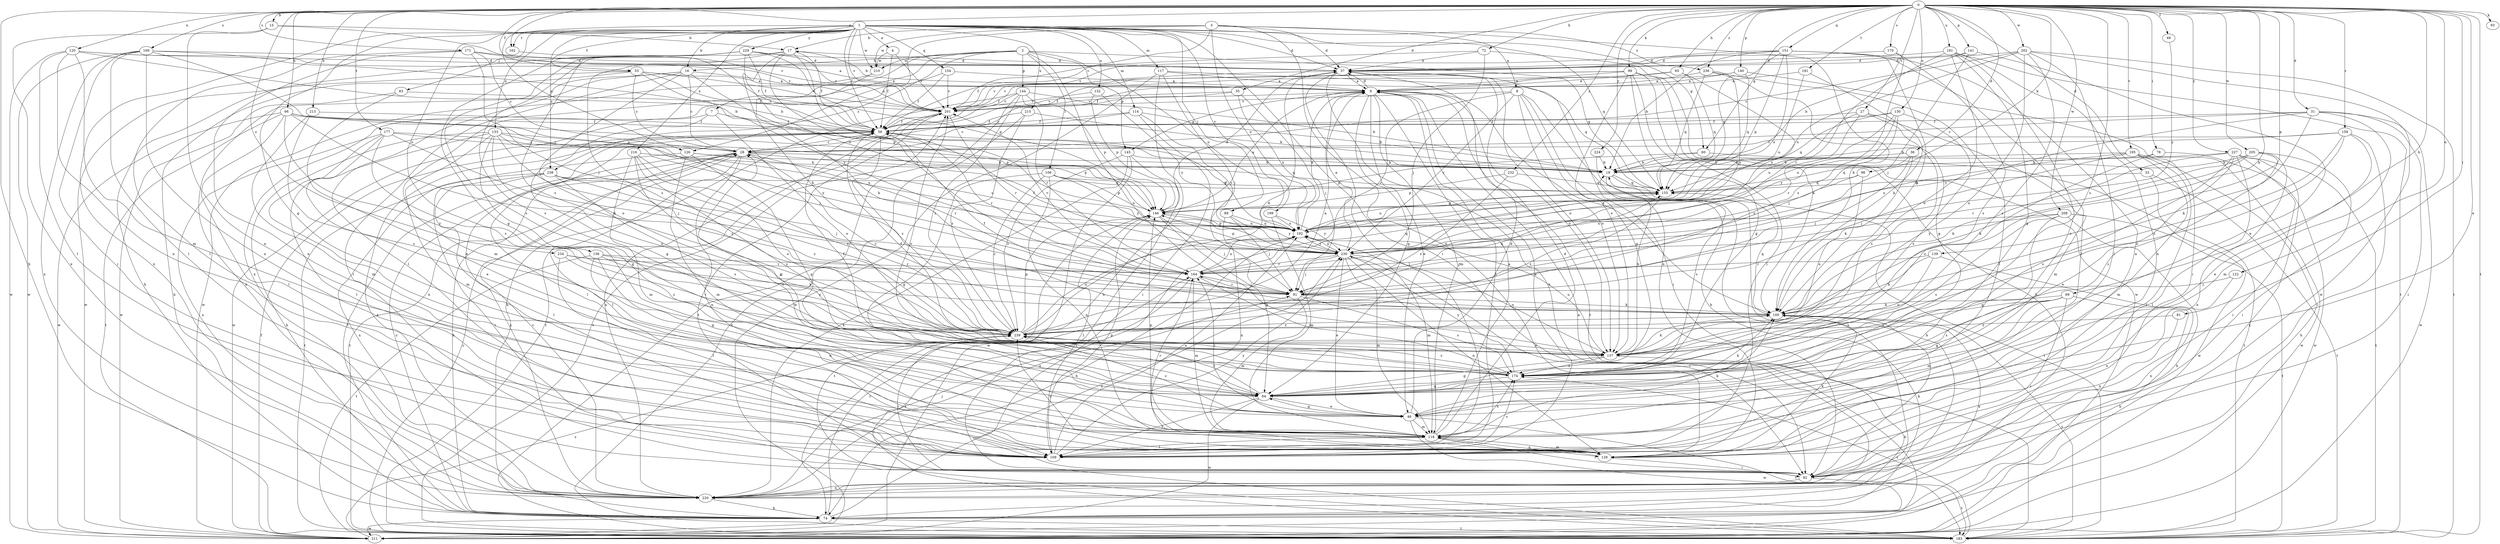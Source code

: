 strict digraph  {
0;
1;
2;
3;
4;
7;
8;
9;
15;
16;
17;
18;
27;
28;
31;
33;
35;
36;
37;
46;
48;
53;
56;
60;
64;
65;
66;
69;
72;
74;
78;
81;
82;
83;
89;
91;
93;
96;
99;
100;
106;
109;
114;
117;
118;
120;
122;
126;
128;
130;
132;
133;
136;
137;
139;
140;
141;
144;
145;
146;
151;
154;
155;
158;
162;
164;
169;
170;
171;
174;
177;
181;
183;
191;
192;
195;
199;
201;
202;
205;
208;
210;
211;
213;
215;
216;
220;
224;
227;
229;
230;
232;
234;
236;
238;
239;
0 -> 15  [label=b];
0 -> 27  [label=c];
0 -> 31  [label=d];
0 -> 33  [label=d];
0 -> 35  [label=d];
0 -> 36  [label=d];
0 -> 46  [label=e];
0 -> 48  [label=f];
0 -> 53  [label=f];
0 -> 60  [label=g];
0 -> 65  [label=h];
0 -> 66  [label=h];
0 -> 69  [label=h];
0 -> 72  [label=h];
0 -> 74  [label=h];
0 -> 78  [label=i];
0 -> 81  [label=i];
0 -> 93  [label=k];
0 -> 96  [label=k];
0 -> 99  [label=k];
0 -> 100  [label=k];
0 -> 120  [label=n];
0 -> 122  [label=n];
0 -> 130  [label=o];
0 -> 139  [label=p];
0 -> 140  [label=p];
0 -> 141  [label=p];
0 -> 151  [label=q];
0 -> 158  [label=r];
0 -> 162  [label=r];
0 -> 169  [label=s];
0 -> 170  [label=s];
0 -> 171  [label=s];
0 -> 174  [label=s];
0 -> 177  [label=t];
0 -> 181  [label=t];
0 -> 183  [label=t];
0 -> 191  [label=u];
0 -> 195  [label=v];
0 -> 202  [label=w];
0 -> 205  [label=w];
0 -> 208  [label=w];
0 -> 213  [label=x];
0 -> 224  [label=y];
0 -> 227  [label=y];
0 -> 232  [label=z];
0 -> 234  [label=z];
0 -> 236  [label=z];
1 -> 4  [label=a];
1 -> 16  [label=b];
1 -> 37  [label=d];
1 -> 53  [label=f];
1 -> 56  [label=f];
1 -> 60  [label=g];
1 -> 64  [label=g];
1 -> 82  [label=i];
1 -> 83  [label=j];
1 -> 89  [label=j];
1 -> 114  [label=m];
1 -> 117  [label=m];
1 -> 126  [label=n];
1 -> 132  [label=o];
1 -> 133  [label=o];
1 -> 136  [label=o];
1 -> 154  [label=q];
1 -> 155  [label=q];
1 -> 162  [label=r];
1 -> 199  [label=v];
1 -> 201  [label=v];
1 -> 210  [label=w];
1 -> 215  [label=x];
1 -> 216  [label=x];
1 -> 220  [label=x];
1 -> 229  [label=y];
1 -> 236  [label=z];
1 -> 238  [label=z];
2 -> 7  [label=a];
2 -> 16  [label=b];
2 -> 106  [label=l];
2 -> 137  [label=o];
2 -> 144  [label=p];
2 -> 145  [label=p];
2 -> 155  [label=q];
2 -> 192  [label=u];
2 -> 210  [label=w];
2 -> 220  [label=x];
2 -> 238  [label=z];
3 -> 8  [label=a];
3 -> 17  [label=b];
3 -> 37  [label=d];
3 -> 100  [label=k];
3 -> 126  [label=n];
3 -> 128  [label=n];
3 -> 192  [label=u];
3 -> 201  [label=v];
3 -> 210  [label=w];
4 -> 56  [label=f];
4 -> 201  [label=v];
4 -> 210  [label=w];
7 -> 56  [label=f];
7 -> 64  [label=g];
7 -> 137  [label=o];
7 -> 211  [label=w];
8 -> 64  [label=g];
8 -> 74  [label=h];
8 -> 82  [label=i];
8 -> 137  [label=o];
8 -> 164  [label=r];
8 -> 201  [label=v];
8 -> 230  [label=y];
9 -> 17  [label=b];
9 -> 37  [label=d];
9 -> 46  [label=e];
9 -> 64  [label=g];
9 -> 100  [label=k];
9 -> 109  [label=l];
9 -> 118  [label=m];
9 -> 137  [label=o];
9 -> 145  [label=p];
9 -> 183  [label=t];
9 -> 201  [label=v];
15 -> 17  [label=b];
15 -> 128  [label=n];
15 -> 201  [label=v];
15 -> 220  [label=x];
16 -> 9  [label=a];
16 -> 28  [label=c];
16 -> 82  [label=i];
16 -> 109  [label=l];
16 -> 137  [label=o];
16 -> 146  [label=p];
16 -> 220  [label=x];
17 -> 37  [label=d];
17 -> 56  [label=f];
17 -> 100  [label=k];
17 -> 164  [label=r];
17 -> 174  [label=s];
17 -> 192  [label=u];
17 -> 239  [label=z];
18 -> 155  [label=q];
18 -> 174  [label=s];
18 -> 183  [label=t];
27 -> 56  [label=f];
27 -> 118  [label=m];
27 -> 164  [label=r];
27 -> 174  [label=s];
27 -> 192  [label=u];
28 -> 18  [label=b];
28 -> 74  [label=h];
28 -> 109  [label=l];
28 -> 128  [label=n];
28 -> 155  [label=q];
28 -> 164  [label=r];
28 -> 183  [label=t];
28 -> 220  [label=x];
31 -> 28  [label=c];
31 -> 56  [label=f];
31 -> 82  [label=i];
31 -> 100  [label=k];
31 -> 118  [label=m];
31 -> 211  [label=w];
31 -> 230  [label=y];
33 -> 155  [label=q];
33 -> 183  [label=t];
33 -> 211  [label=w];
35 -> 28  [label=c];
35 -> 91  [label=j];
35 -> 192  [label=u];
35 -> 201  [label=v];
36 -> 18  [label=b];
36 -> 91  [label=j];
36 -> 100  [label=k];
36 -> 155  [label=q];
37 -> 9  [label=a];
37 -> 109  [label=l];
37 -> 128  [label=n];
37 -> 137  [label=o];
37 -> 201  [label=v];
37 -> 220  [label=x];
46 -> 28  [label=c];
46 -> 37  [label=d];
46 -> 64  [label=g];
46 -> 118  [label=m];
46 -> 164  [label=r];
46 -> 183  [label=t];
46 -> 211  [label=w];
46 -> 239  [label=z];
48 -> 230  [label=y];
53 -> 9  [label=a];
53 -> 28  [label=c];
53 -> 56  [label=f];
53 -> 74  [label=h];
53 -> 201  [label=v];
53 -> 211  [label=w];
53 -> 230  [label=y];
56 -> 28  [label=c];
56 -> 109  [label=l];
56 -> 164  [label=r];
56 -> 220  [label=x];
56 -> 239  [label=z];
60 -> 18  [label=b];
60 -> 146  [label=p];
60 -> 183  [label=t];
64 -> 46  [label=e];
64 -> 100  [label=k];
64 -> 109  [label=l];
64 -> 211  [label=w];
64 -> 239  [label=z];
65 -> 9  [label=a];
65 -> 56  [label=f];
65 -> 155  [label=q];
65 -> 230  [label=y];
66 -> 56  [label=f];
66 -> 91  [label=j];
66 -> 100  [label=k];
66 -> 109  [label=l];
66 -> 146  [label=p];
66 -> 183  [label=t];
66 -> 211  [label=w];
66 -> 239  [label=z];
69 -> 64  [label=g];
69 -> 74  [label=h];
69 -> 82  [label=i];
69 -> 100  [label=k];
69 -> 118  [label=m];
69 -> 137  [label=o];
69 -> 174  [label=s];
72 -> 37  [label=d];
72 -> 56  [label=f];
72 -> 91  [label=j];
72 -> 211  [label=w];
74 -> 28  [label=c];
74 -> 56  [label=f];
74 -> 164  [label=r];
74 -> 183  [label=t];
74 -> 211  [label=w];
74 -> 230  [label=y];
78 -> 18  [label=b];
78 -> 137  [label=o];
78 -> 211  [label=w];
81 -> 128  [label=n];
81 -> 239  [label=z];
82 -> 100  [label=k];
82 -> 183  [label=t];
82 -> 201  [label=v];
82 -> 220  [label=x];
83 -> 46  [label=e];
83 -> 201  [label=v];
83 -> 211  [label=w];
89 -> 91  [label=j];
89 -> 128  [label=n];
89 -> 192  [label=u];
89 -> 230  [label=y];
91 -> 100  [label=k];
91 -> 118  [label=m];
91 -> 155  [label=q];
91 -> 164  [label=r];
91 -> 174  [label=s];
96 -> 137  [label=o];
96 -> 155  [label=q];
96 -> 230  [label=y];
99 -> 9  [label=a];
99 -> 56  [label=f];
99 -> 64  [label=g];
99 -> 74  [label=h];
99 -> 100  [label=k];
99 -> 109  [label=l];
99 -> 137  [label=o];
99 -> 201  [label=v];
100 -> 56  [label=f];
100 -> 155  [label=q];
100 -> 183  [label=t];
100 -> 220  [label=x];
100 -> 239  [label=z];
106 -> 64  [label=g];
106 -> 128  [label=n];
106 -> 146  [label=p];
106 -> 155  [label=q];
106 -> 230  [label=y];
106 -> 239  [label=z];
109 -> 9  [label=a];
109 -> 146  [label=p];
109 -> 174  [label=s];
109 -> 192  [label=u];
109 -> 230  [label=y];
114 -> 18  [label=b];
114 -> 28  [label=c];
114 -> 56  [label=f];
114 -> 82  [label=i];
114 -> 230  [label=y];
117 -> 9  [label=a];
117 -> 74  [label=h];
117 -> 91  [label=j];
117 -> 155  [label=q];
117 -> 211  [label=w];
118 -> 9  [label=a];
118 -> 37  [label=d];
118 -> 82  [label=i];
118 -> 100  [label=k];
118 -> 109  [label=l];
118 -> 128  [label=n];
118 -> 146  [label=p];
118 -> 164  [label=r];
118 -> 174  [label=s];
120 -> 9  [label=a];
120 -> 18  [label=b];
120 -> 37  [label=d];
120 -> 109  [label=l];
120 -> 118  [label=m];
120 -> 128  [label=n];
120 -> 211  [label=w];
122 -> 91  [label=j];
122 -> 128  [label=n];
126 -> 18  [label=b];
126 -> 64  [label=g];
126 -> 118  [label=m];
126 -> 183  [label=t];
126 -> 192  [label=u];
128 -> 82  [label=i];
128 -> 100  [label=k];
128 -> 118  [label=m];
128 -> 239  [label=z];
130 -> 56  [label=f];
130 -> 91  [label=j];
130 -> 155  [label=q];
130 -> 174  [label=s];
130 -> 192  [label=u];
130 -> 230  [label=y];
132 -> 146  [label=p];
132 -> 201  [label=v];
132 -> 230  [label=y];
133 -> 28  [label=c];
133 -> 64  [label=g];
133 -> 74  [label=h];
133 -> 109  [label=l];
133 -> 118  [label=m];
133 -> 137  [label=o];
133 -> 146  [label=p];
133 -> 192  [label=u];
133 -> 239  [label=z];
136 -> 64  [label=g];
136 -> 91  [label=j];
136 -> 128  [label=n];
136 -> 164  [label=r];
136 -> 183  [label=t];
136 -> 239  [label=z];
137 -> 18  [label=b];
137 -> 56  [label=f];
137 -> 64  [label=g];
137 -> 74  [label=h];
137 -> 100  [label=k];
137 -> 174  [label=s];
137 -> 192  [label=u];
139 -> 100  [label=k];
139 -> 137  [label=o];
139 -> 164  [label=r];
139 -> 220  [label=x];
140 -> 9  [label=a];
140 -> 56  [label=f];
140 -> 82  [label=i];
140 -> 155  [label=q];
141 -> 18  [label=b];
141 -> 37  [label=d];
141 -> 46  [label=e];
141 -> 91  [label=j];
144 -> 18  [label=b];
144 -> 74  [label=h];
144 -> 146  [label=p];
144 -> 164  [label=r];
144 -> 183  [label=t];
144 -> 201  [label=v];
144 -> 239  [label=z];
145 -> 18  [label=b];
145 -> 183  [label=t];
145 -> 211  [label=w];
145 -> 220  [label=x];
145 -> 239  [label=z];
146 -> 9  [label=a];
146 -> 37  [label=d];
146 -> 64  [label=g];
146 -> 91  [label=j];
146 -> 109  [label=l];
146 -> 183  [label=t];
146 -> 192  [label=u];
151 -> 18  [label=b];
151 -> 37  [label=d];
151 -> 100  [label=k];
151 -> 109  [label=l];
151 -> 128  [label=n];
151 -> 146  [label=p];
151 -> 155  [label=q];
151 -> 192  [label=u];
151 -> 201  [label=v];
154 -> 9  [label=a];
154 -> 56  [label=f];
154 -> 118  [label=m];
154 -> 201  [label=v];
155 -> 146  [label=p];
155 -> 192  [label=u];
155 -> 239  [label=z];
158 -> 18  [label=b];
158 -> 28  [label=c];
158 -> 46  [label=e];
158 -> 82  [label=i];
158 -> 137  [label=o];
158 -> 239  [label=z];
162 -> 56  [label=f];
164 -> 91  [label=j];
164 -> 118  [label=m];
164 -> 155  [label=q];
164 -> 174  [label=s];
164 -> 183  [label=t];
164 -> 192  [label=u];
164 -> 201  [label=v];
169 -> 18  [label=b];
169 -> 37  [label=d];
169 -> 82  [label=i];
169 -> 109  [label=l];
169 -> 128  [label=n];
169 -> 192  [label=u];
169 -> 211  [label=w];
169 -> 220  [label=x];
170 -> 37  [label=d];
170 -> 174  [label=s];
170 -> 239  [label=z];
171 -> 28  [label=c];
171 -> 37  [label=d];
171 -> 91  [label=j];
171 -> 109  [label=l];
171 -> 128  [label=n];
171 -> 201  [label=v];
174 -> 56  [label=f];
174 -> 64  [label=g];
174 -> 201  [label=v];
174 -> 230  [label=y];
174 -> 239  [label=z];
177 -> 28  [label=c];
177 -> 46  [label=e];
177 -> 91  [label=j];
177 -> 128  [label=n];
177 -> 220  [label=x];
177 -> 230  [label=y];
177 -> 239  [label=z];
181 -> 9  [label=a];
181 -> 100  [label=k];
181 -> 192  [label=u];
183 -> 28  [label=c];
183 -> 174  [label=s];
183 -> 201  [label=v];
191 -> 37  [label=d];
191 -> 46  [label=e];
191 -> 64  [label=g];
191 -> 128  [label=n];
191 -> 137  [label=o];
191 -> 164  [label=r];
191 -> 183  [label=t];
192 -> 9  [label=a];
192 -> 56  [label=f];
192 -> 74  [label=h];
192 -> 118  [label=m];
192 -> 146  [label=p];
192 -> 220  [label=x];
192 -> 230  [label=y];
195 -> 18  [label=b];
195 -> 74  [label=h];
195 -> 91  [label=j];
195 -> 109  [label=l];
195 -> 118  [label=m];
195 -> 192  [label=u];
195 -> 211  [label=w];
199 -> 118  [label=m];
199 -> 192  [label=u];
199 -> 230  [label=y];
201 -> 56  [label=f];
201 -> 164  [label=r];
201 -> 183  [label=t];
201 -> 220  [label=x];
202 -> 28  [label=c];
202 -> 37  [label=d];
202 -> 109  [label=l];
202 -> 137  [label=o];
202 -> 174  [label=s];
202 -> 183  [label=t];
202 -> 192  [label=u];
202 -> 211  [label=w];
205 -> 18  [label=b];
205 -> 82  [label=i];
205 -> 100  [label=k];
205 -> 128  [label=n];
205 -> 164  [label=r];
205 -> 174  [label=s];
208 -> 64  [label=g];
208 -> 74  [label=h];
208 -> 174  [label=s];
208 -> 183  [label=t];
208 -> 192  [label=u];
208 -> 230  [label=y];
210 -> 100  [label=k];
210 -> 211  [label=w];
211 -> 9  [label=a];
211 -> 56  [label=f];
211 -> 239  [label=z];
213 -> 56  [label=f];
213 -> 118  [label=m];
213 -> 174  [label=s];
215 -> 18  [label=b];
215 -> 56  [label=f];
215 -> 183  [label=t];
215 -> 239  [label=z];
216 -> 18  [label=b];
216 -> 64  [label=g];
216 -> 118  [label=m];
216 -> 137  [label=o];
216 -> 174  [label=s];
216 -> 239  [label=z];
220 -> 18  [label=b];
220 -> 28  [label=c];
220 -> 74  [label=h];
220 -> 91  [label=j];
224 -> 18  [label=b];
224 -> 220  [label=x];
227 -> 18  [label=b];
227 -> 46  [label=e];
227 -> 82  [label=i];
227 -> 100  [label=k];
227 -> 109  [label=l];
227 -> 174  [label=s];
227 -> 183  [label=t];
227 -> 220  [label=x];
229 -> 37  [label=d];
229 -> 56  [label=f];
229 -> 64  [label=g];
229 -> 74  [label=h];
229 -> 146  [label=p];
229 -> 174  [label=s];
229 -> 192  [label=u];
229 -> 201  [label=v];
229 -> 239  [label=z];
230 -> 9  [label=a];
230 -> 46  [label=e];
230 -> 56  [label=f];
230 -> 82  [label=i];
230 -> 91  [label=j];
230 -> 118  [label=m];
230 -> 128  [label=n];
230 -> 137  [label=o];
230 -> 146  [label=p];
230 -> 164  [label=r];
230 -> 192  [label=u];
232 -> 146  [label=p];
232 -> 155  [label=q];
232 -> 239  [label=z];
234 -> 100  [label=k];
234 -> 109  [label=l];
234 -> 164  [label=r];
234 -> 239  [label=z];
236 -> 9  [label=a];
236 -> 64  [label=g];
236 -> 109  [label=l];
236 -> 155  [label=q];
236 -> 230  [label=y];
238 -> 82  [label=i];
238 -> 91  [label=j];
238 -> 109  [label=l];
238 -> 155  [label=q];
238 -> 174  [label=s];
238 -> 220  [label=x];
238 -> 239  [label=z];
239 -> 9  [label=a];
239 -> 28  [label=c];
239 -> 37  [label=d];
239 -> 82  [label=i];
239 -> 137  [label=o];
239 -> 146  [label=p];
239 -> 192  [label=u];
}
